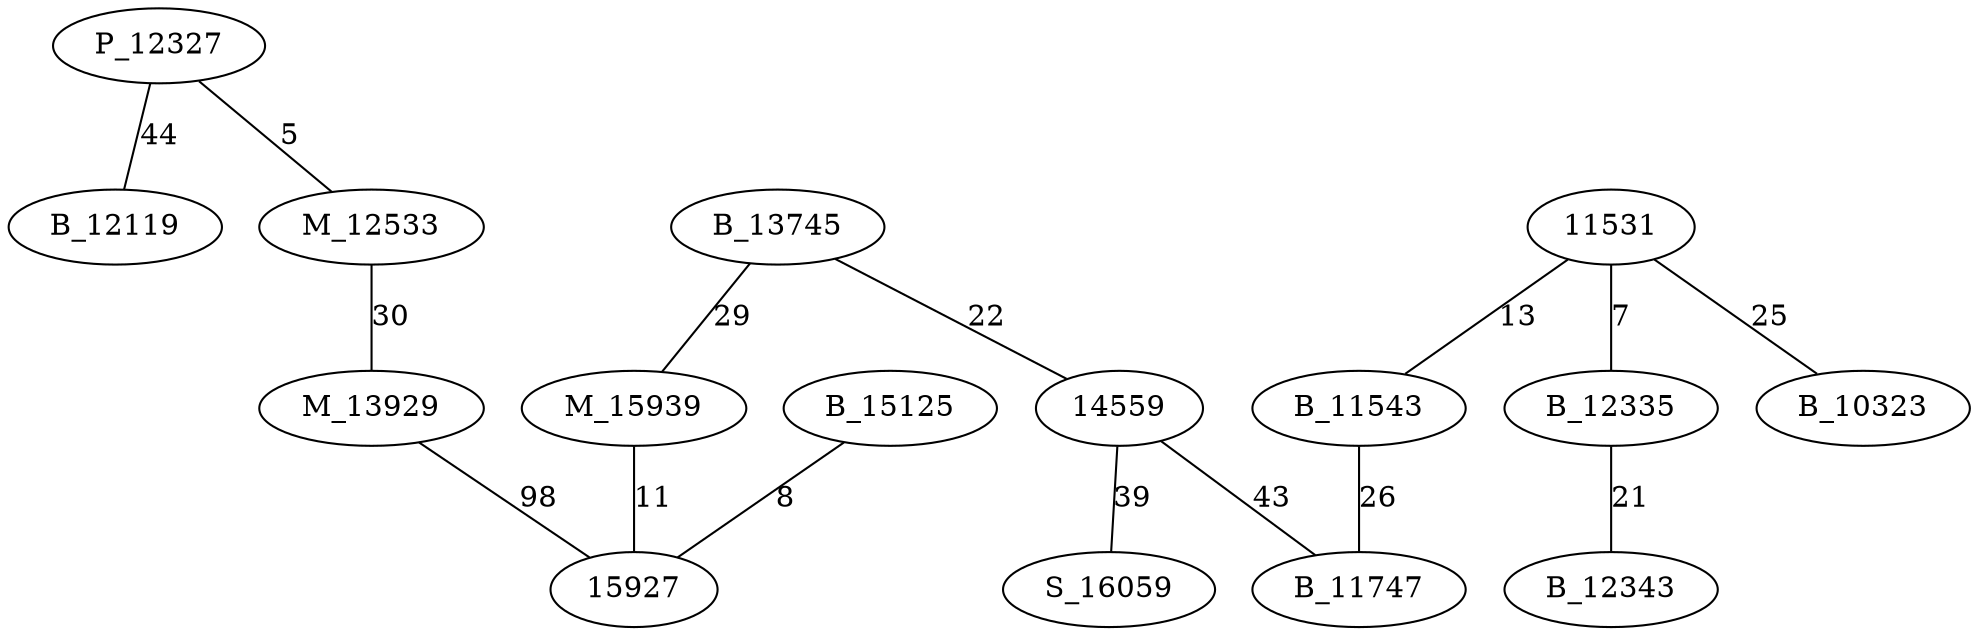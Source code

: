 graph chemin {

	P_12327 -- B_12119 [label=44]
	P_12327 -- M_12533 [label=5]
	11531 -- B_12335 [label=7]
	11531 -- B_10323 [label=25]
	11531 -- B_11543 [label=13]
	B_13745 -- 14559 [label=22]
	B_13745 -- M_15939 [label=29]
	B_12335 -- B_12343 [label=21]
	B_15125 -- 15927 [label=8]
	M_12533 -- M_13929 [label=30]
	M_15939 -- 15927 [label=11]
	B_11543 -- B_11747 [label=26]
	M_13929 -- 15927 [label=98]
	14559 -- B_11747 [label=43]
	14559 -- S_16059 [label=39]

}
